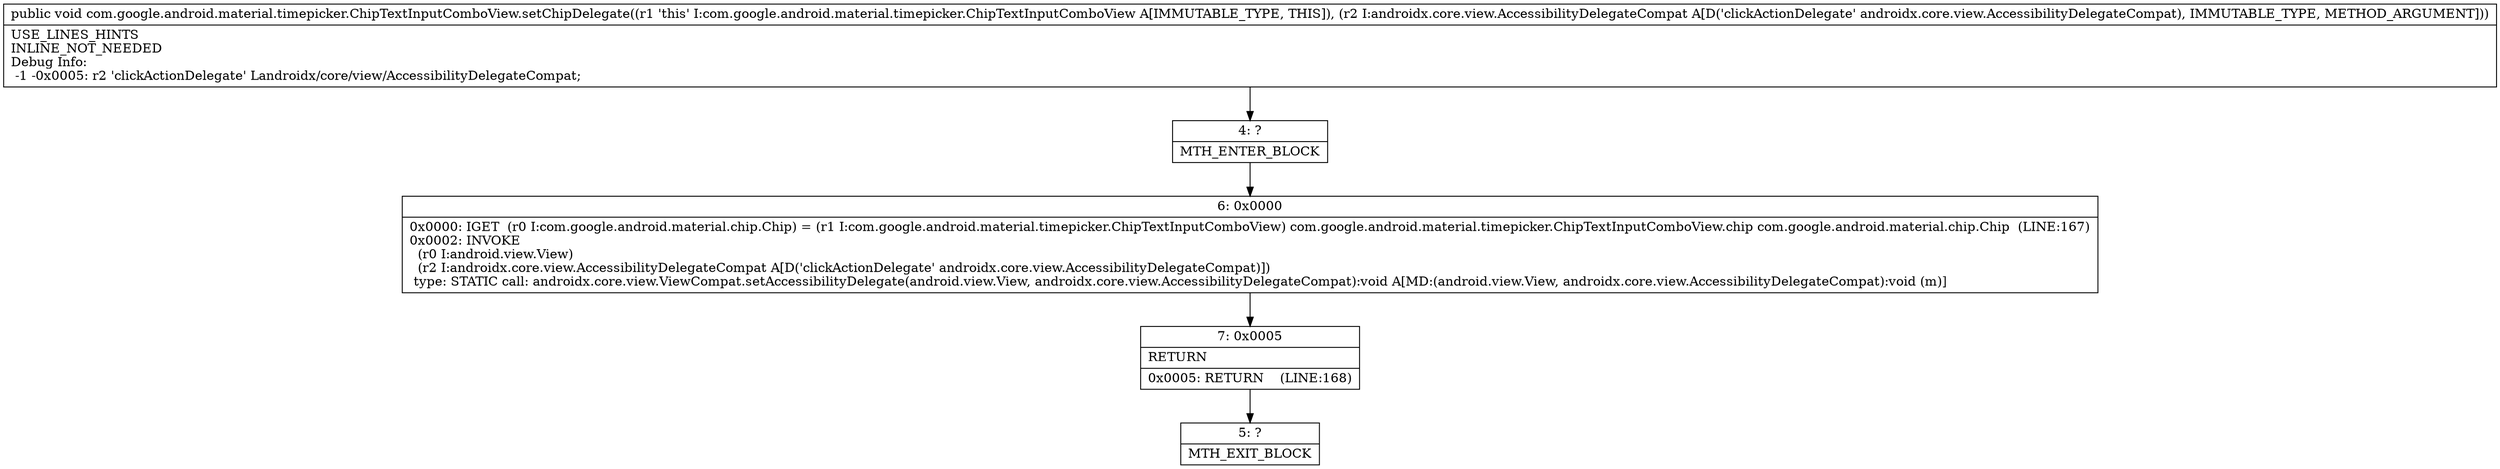 digraph "CFG forcom.google.android.material.timepicker.ChipTextInputComboView.setChipDelegate(Landroidx\/core\/view\/AccessibilityDelegateCompat;)V" {
Node_4 [shape=record,label="{4\:\ ?|MTH_ENTER_BLOCK\l}"];
Node_6 [shape=record,label="{6\:\ 0x0000|0x0000: IGET  (r0 I:com.google.android.material.chip.Chip) = (r1 I:com.google.android.material.timepicker.ChipTextInputComboView) com.google.android.material.timepicker.ChipTextInputComboView.chip com.google.android.material.chip.Chip  (LINE:167)\l0x0002: INVOKE  \l  (r0 I:android.view.View)\l  (r2 I:androidx.core.view.AccessibilityDelegateCompat A[D('clickActionDelegate' androidx.core.view.AccessibilityDelegateCompat)])\l type: STATIC call: androidx.core.view.ViewCompat.setAccessibilityDelegate(android.view.View, androidx.core.view.AccessibilityDelegateCompat):void A[MD:(android.view.View, androidx.core.view.AccessibilityDelegateCompat):void (m)]\l}"];
Node_7 [shape=record,label="{7\:\ 0x0005|RETURN\l|0x0005: RETURN    (LINE:168)\l}"];
Node_5 [shape=record,label="{5\:\ ?|MTH_EXIT_BLOCK\l}"];
MethodNode[shape=record,label="{public void com.google.android.material.timepicker.ChipTextInputComboView.setChipDelegate((r1 'this' I:com.google.android.material.timepicker.ChipTextInputComboView A[IMMUTABLE_TYPE, THIS]), (r2 I:androidx.core.view.AccessibilityDelegateCompat A[D('clickActionDelegate' androidx.core.view.AccessibilityDelegateCompat), IMMUTABLE_TYPE, METHOD_ARGUMENT]))  | USE_LINES_HINTS\lINLINE_NOT_NEEDED\lDebug Info:\l  \-1 \-0x0005: r2 'clickActionDelegate' Landroidx\/core\/view\/AccessibilityDelegateCompat;\l}"];
MethodNode -> Node_4;Node_4 -> Node_6;
Node_6 -> Node_7;
Node_7 -> Node_5;
}


